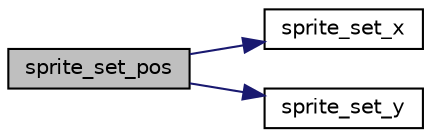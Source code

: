 digraph "sprite_set_pos"
{
 // LATEX_PDF_SIZE
  edge [fontname="Helvetica",fontsize="10",labelfontname="Helvetica",labelfontsize="10"];
  node [fontname="Helvetica",fontsize="10",shape=record];
  rankdir="LR";
  Node1 [label="sprite_set_pos",height=0.2,width=0.4,color="black", fillcolor="grey75", style="filled", fontcolor="black",tooltip=" "];
  Node1 -> Node2 [color="midnightblue",fontsize="10",style="solid",fontname="Helvetica"];
  Node2 [label="sprite_set_x",height=0.2,width=0.4,color="black", fillcolor="white", style="filled",URL="$sprite_8c.html#a6f33be11bbc3cecba4c80ecbf357dc7c",tooltip=" "];
  Node1 -> Node3 [color="midnightblue",fontsize="10",style="solid",fontname="Helvetica"];
  Node3 [label="sprite_set_y",height=0.2,width=0.4,color="black", fillcolor="white", style="filled",URL="$sprite_8c.html#a4dcfb6a33cfc54e46795ce5d1f914bd1",tooltip=" "];
}
